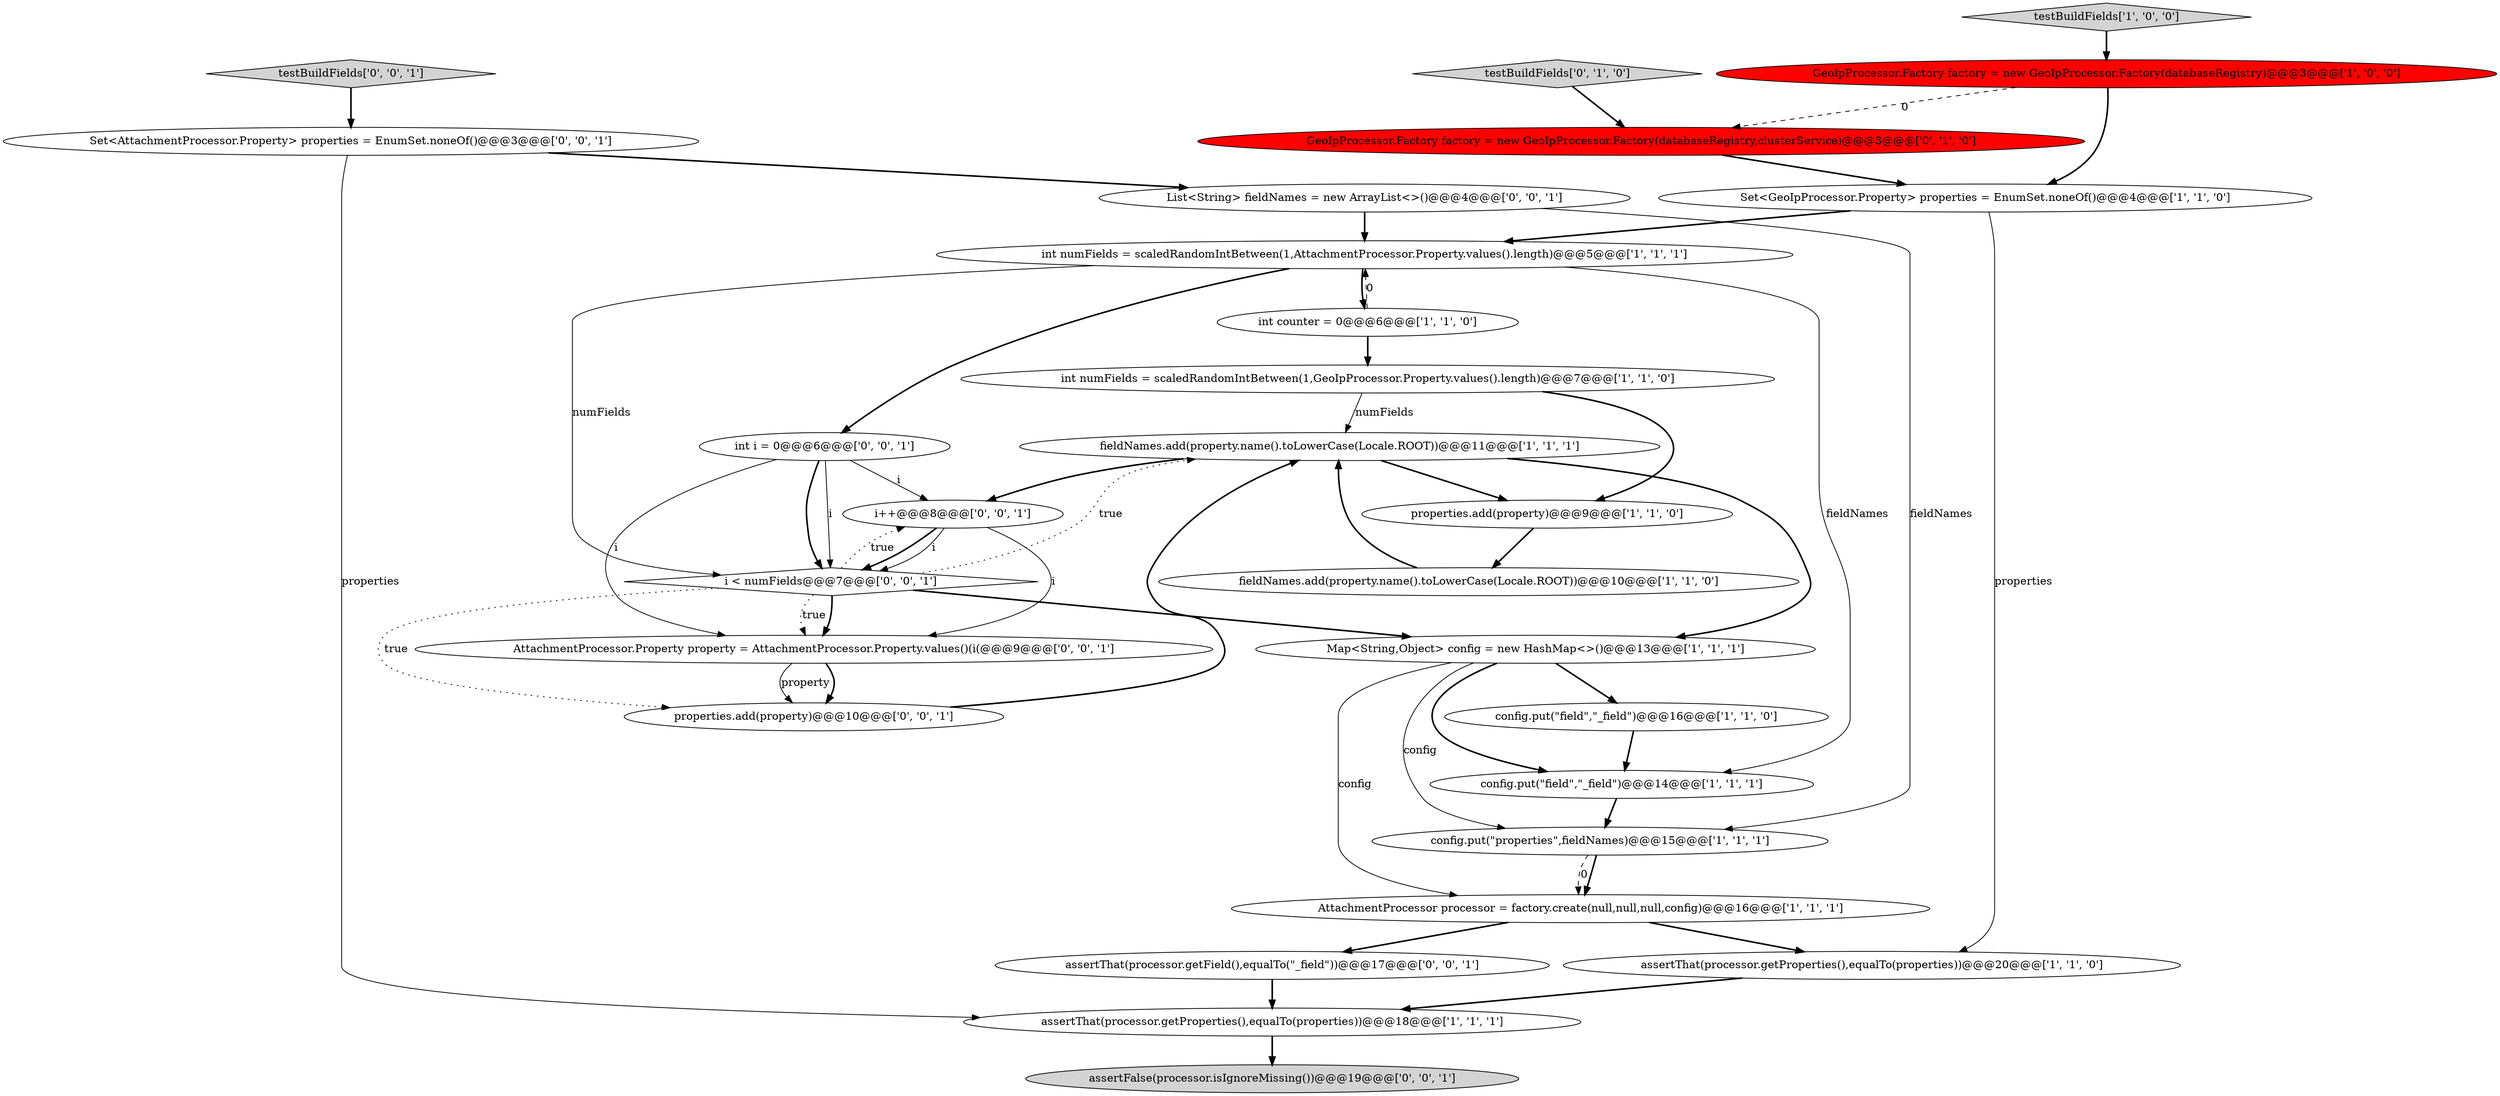 digraph {
16 [style = filled, label = "testBuildFields['0', '1', '0']", fillcolor = lightgray, shape = diamond image = "AAA0AAABBB2BBB"];
2 [style = filled, label = "config.put(\"properties\",fieldNames)@@@15@@@['1', '1', '1']", fillcolor = white, shape = ellipse image = "AAA0AAABBB1BBB"];
15 [style = filled, label = "int counter = 0@@@6@@@['1', '1', '0']", fillcolor = white, shape = ellipse image = "AAA0AAABBB1BBB"];
7 [style = filled, label = "Set<GeoIpProcessor.Property> properties = EnumSet.noneOf()@@@4@@@['1', '1', '0']", fillcolor = white, shape = ellipse image = "AAA0AAABBB1BBB"];
22 [style = filled, label = "assertThat(processor.getField(),equalTo(\"_field\"))@@@17@@@['0', '0', '1']", fillcolor = white, shape = ellipse image = "AAA0AAABBB3BBB"];
13 [style = filled, label = "testBuildFields['1', '0', '0']", fillcolor = lightgray, shape = diamond image = "AAA0AAABBB1BBB"];
6 [style = filled, label = "assertThat(processor.getProperties(),equalTo(properties))@@@18@@@['1', '1', '1']", fillcolor = white, shape = ellipse image = "AAA0AAABBB1BBB"];
1 [style = filled, label = "fieldNames.add(property.name().toLowerCase(Locale.ROOT))@@@10@@@['1', '1', '0']", fillcolor = white, shape = ellipse image = "AAA0AAABBB1BBB"];
26 [style = filled, label = "AttachmentProcessor.Property property = AttachmentProcessor.Property.values()(i(@@@9@@@['0', '0', '1']", fillcolor = white, shape = ellipse image = "AAA0AAABBB3BBB"];
23 [style = filled, label = "i++@@@8@@@['0', '0', '1']", fillcolor = white, shape = ellipse image = "AAA0AAABBB3BBB"];
24 [style = filled, label = "int i = 0@@@6@@@['0', '0', '1']", fillcolor = white, shape = ellipse image = "AAA0AAABBB3BBB"];
10 [style = filled, label = "assertThat(processor.getProperties(),equalTo(properties))@@@20@@@['1', '1', '0']", fillcolor = white, shape = ellipse image = "AAA0AAABBB1BBB"];
17 [style = filled, label = "GeoIpProcessor.Factory factory = new GeoIpProcessor.Factory(databaseRegistry,clusterService)@@@3@@@['0', '1', '0']", fillcolor = red, shape = ellipse image = "AAA1AAABBB2BBB"];
4 [style = filled, label = "Map<String,Object> config = new HashMap<>()@@@13@@@['1', '1', '1']", fillcolor = white, shape = ellipse image = "AAA0AAABBB1BBB"];
14 [style = filled, label = "fieldNames.add(property.name().toLowerCase(Locale.ROOT))@@@11@@@['1', '1', '1']", fillcolor = white, shape = ellipse image = "AAA0AAABBB1BBB"];
27 [style = filled, label = "Set<AttachmentProcessor.Property> properties = EnumSet.noneOf()@@@3@@@['0', '0', '1']", fillcolor = white, shape = ellipse image = "AAA0AAABBB3BBB"];
21 [style = filled, label = "i < numFields@@@7@@@['0', '0', '1']", fillcolor = white, shape = diamond image = "AAA0AAABBB3BBB"];
12 [style = filled, label = "int numFields = scaledRandomIntBetween(1,AttachmentProcessor.Property.values().length)@@@5@@@['1', '1', '1']", fillcolor = white, shape = ellipse image = "AAA0AAABBB1BBB"];
5 [style = filled, label = "config.put(\"field\",\"_field\")@@@16@@@['1', '1', '0']", fillcolor = white, shape = ellipse image = "AAA0AAABBB1BBB"];
18 [style = filled, label = "testBuildFields['0', '0', '1']", fillcolor = lightgray, shape = diamond image = "AAA0AAABBB3BBB"];
8 [style = filled, label = "config.put(\"field\",\"_field\")@@@14@@@['1', '1', '1']", fillcolor = white, shape = ellipse image = "AAA0AAABBB1BBB"];
0 [style = filled, label = "properties.add(property)@@@9@@@['1', '1', '0']", fillcolor = white, shape = ellipse image = "AAA0AAABBB1BBB"];
9 [style = filled, label = "AttachmentProcessor processor = factory.create(null,null,null,config)@@@16@@@['1', '1', '1']", fillcolor = white, shape = ellipse image = "AAA0AAABBB1BBB"];
20 [style = filled, label = "assertFalse(processor.isIgnoreMissing())@@@19@@@['0', '0', '1']", fillcolor = lightgray, shape = ellipse image = "AAA0AAABBB3BBB"];
3 [style = filled, label = "int numFields = scaledRandomIntBetween(1,GeoIpProcessor.Property.values().length)@@@7@@@['1', '1', '0']", fillcolor = white, shape = ellipse image = "AAA0AAABBB1BBB"];
11 [style = filled, label = "GeoIpProcessor.Factory factory = new GeoIpProcessor.Factory(databaseRegistry)@@@3@@@['1', '0', '0']", fillcolor = red, shape = ellipse image = "AAA1AAABBB1BBB"];
19 [style = filled, label = "List<String> fieldNames = new ArrayList<>()@@@4@@@['0', '0', '1']", fillcolor = white, shape = ellipse image = "AAA0AAABBB3BBB"];
25 [style = filled, label = "properties.add(property)@@@10@@@['0', '0', '1']", fillcolor = white, shape = ellipse image = "AAA0AAABBB3BBB"];
9->22 [style = bold, label=""];
12->8 [style = solid, label="fieldNames"];
5->8 [style = bold, label=""];
15->12 [style = dashed, label="0"];
19->12 [style = bold, label=""];
7->12 [style = bold, label=""];
27->6 [style = solid, label="properties"];
26->25 [style = bold, label=""];
12->15 [style = bold, label=""];
24->26 [style = solid, label="i"];
25->14 [style = bold, label=""];
2->9 [style = bold, label=""];
9->10 [style = bold, label=""];
16->17 [style = bold, label=""];
12->24 [style = bold, label=""];
11->17 [style = dashed, label="0"];
15->3 [style = bold, label=""];
12->21 [style = solid, label="numFields"];
13->11 [style = bold, label=""];
10->6 [style = bold, label=""];
3->0 [style = bold, label=""];
7->10 [style = solid, label="properties"];
17->7 [style = bold, label=""];
6->20 [style = bold, label=""];
21->25 [style = dotted, label="true"];
21->26 [style = bold, label=""];
14->0 [style = bold, label=""];
8->2 [style = bold, label=""];
24->21 [style = bold, label=""];
23->21 [style = bold, label=""];
14->23 [style = bold, label=""];
18->27 [style = bold, label=""];
21->26 [style = dotted, label="true"];
0->1 [style = bold, label=""];
21->23 [style = dotted, label="true"];
2->9 [style = dashed, label="0"];
3->14 [style = solid, label="numFields"];
26->25 [style = solid, label="property"];
21->14 [style = dotted, label="true"];
23->21 [style = solid, label="i"];
4->8 [style = bold, label=""];
1->14 [style = bold, label=""];
27->19 [style = bold, label=""];
21->4 [style = bold, label=""];
4->2 [style = solid, label="config"];
19->2 [style = solid, label="fieldNames"];
23->26 [style = solid, label="i"];
4->5 [style = bold, label=""];
11->7 [style = bold, label=""];
24->23 [style = solid, label="i"];
24->21 [style = solid, label="i"];
22->6 [style = bold, label=""];
14->4 [style = bold, label=""];
4->9 [style = solid, label="config"];
}
